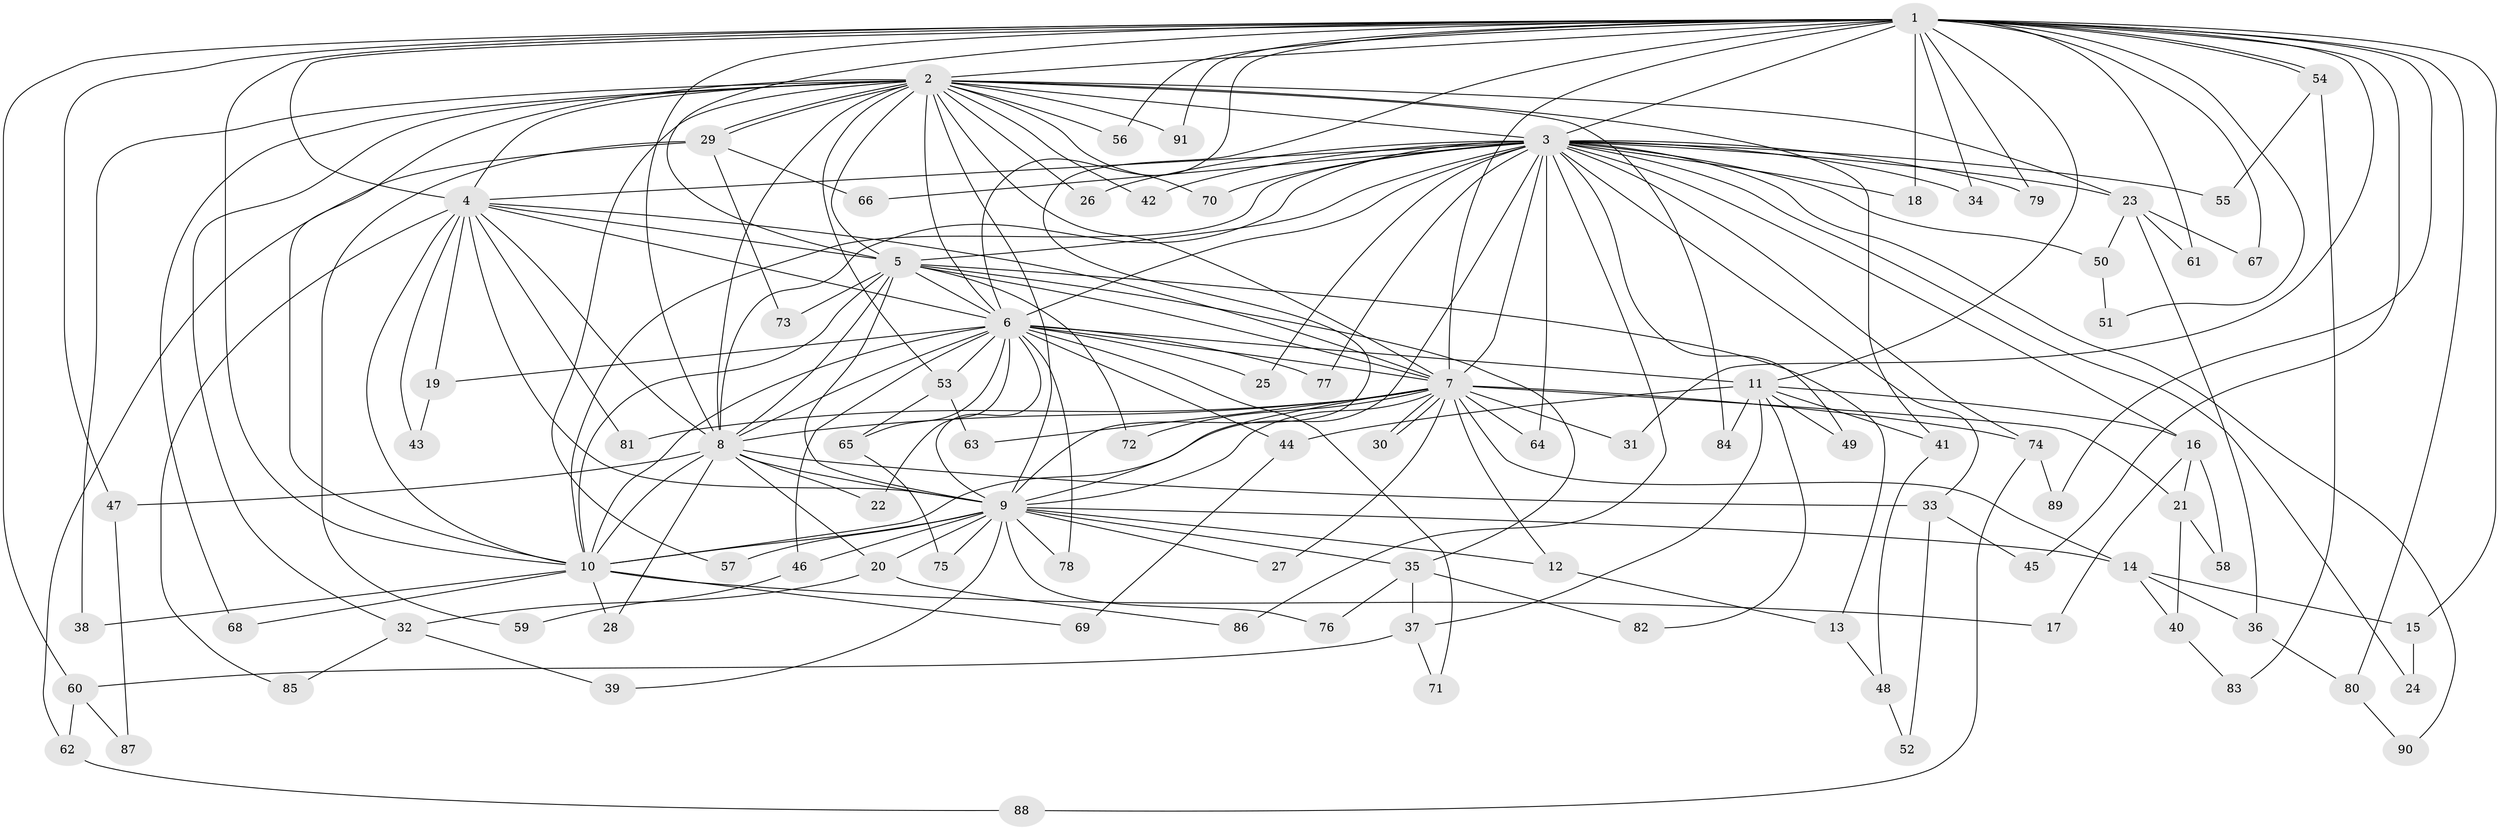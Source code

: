 // coarse degree distribution, {19: 0.03636363636363636, 18: 0.01818181818181818, 7: 0.01818181818181818, 16: 0.01818181818181818, 22: 0.01818181818181818, 9: 0.05454545454545454, 3: 0.2, 2: 0.4909090909090909, 4: 0.09090909090909091, 5: 0.01818181818181818, 1: 0.03636363636363636}
// Generated by graph-tools (version 1.1) at 2025/49/03/04/25 22:49:54]
// undirected, 91 vertices, 207 edges
graph export_dot {
  node [color=gray90,style=filled];
  1;
  2;
  3;
  4;
  5;
  6;
  7;
  8;
  9;
  10;
  11;
  12;
  13;
  14;
  15;
  16;
  17;
  18;
  19;
  20;
  21;
  22;
  23;
  24;
  25;
  26;
  27;
  28;
  29;
  30;
  31;
  32;
  33;
  34;
  35;
  36;
  37;
  38;
  39;
  40;
  41;
  42;
  43;
  44;
  45;
  46;
  47;
  48;
  49;
  50;
  51;
  52;
  53;
  54;
  55;
  56;
  57;
  58;
  59;
  60;
  61;
  62;
  63;
  64;
  65;
  66;
  67;
  68;
  69;
  70;
  71;
  72;
  73;
  74;
  75;
  76;
  77;
  78;
  79;
  80;
  81;
  82;
  83;
  84;
  85;
  86;
  87;
  88;
  89;
  90;
  91;
  1 -- 2;
  1 -- 3;
  1 -- 4;
  1 -- 5;
  1 -- 6;
  1 -- 7;
  1 -- 8;
  1 -- 9;
  1 -- 10;
  1 -- 11;
  1 -- 15;
  1 -- 18;
  1 -- 31;
  1 -- 34;
  1 -- 45;
  1 -- 47;
  1 -- 51;
  1 -- 54;
  1 -- 54;
  1 -- 56;
  1 -- 60;
  1 -- 61;
  1 -- 67;
  1 -- 79;
  1 -- 80;
  1 -- 89;
  1 -- 91;
  2 -- 3;
  2 -- 4;
  2 -- 5;
  2 -- 6;
  2 -- 7;
  2 -- 8;
  2 -- 9;
  2 -- 10;
  2 -- 23;
  2 -- 26;
  2 -- 29;
  2 -- 29;
  2 -- 32;
  2 -- 38;
  2 -- 41;
  2 -- 42;
  2 -- 53;
  2 -- 56;
  2 -- 57;
  2 -- 68;
  2 -- 70;
  2 -- 84;
  2 -- 91;
  3 -- 4;
  3 -- 5;
  3 -- 6;
  3 -- 7;
  3 -- 8;
  3 -- 9;
  3 -- 10;
  3 -- 16;
  3 -- 18;
  3 -- 23;
  3 -- 24;
  3 -- 25;
  3 -- 26;
  3 -- 33;
  3 -- 34;
  3 -- 42;
  3 -- 49;
  3 -- 50;
  3 -- 55;
  3 -- 64;
  3 -- 66;
  3 -- 70;
  3 -- 74;
  3 -- 77;
  3 -- 79;
  3 -- 86;
  3 -- 90;
  4 -- 5;
  4 -- 6;
  4 -- 7;
  4 -- 8;
  4 -- 9;
  4 -- 10;
  4 -- 19;
  4 -- 43;
  4 -- 81;
  4 -- 85;
  5 -- 6;
  5 -- 7;
  5 -- 8;
  5 -- 9;
  5 -- 10;
  5 -- 13;
  5 -- 35;
  5 -- 72;
  5 -- 73;
  6 -- 7;
  6 -- 8;
  6 -- 9;
  6 -- 10;
  6 -- 11;
  6 -- 19;
  6 -- 22;
  6 -- 25;
  6 -- 44;
  6 -- 46;
  6 -- 53;
  6 -- 65;
  6 -- 71;
  6 -- 77;
  6 -- 78;
  7 -- 8;
  7 -- 9;
  7 -- 10;
  7 -- 12;
  7 -- 14;
  7 -- 21;
  7 -- 27;
  7 -- 30;
  7 -- 30;
  7 -- 31;
  7 -- 63;
  7 -- 64;
  7 -- 72;
  7 -- 74;
  7 -- 81;
  8 -- 9;
  8 -- 10;
  8 -- 20;
  8 -- 22;
  8 -- 28;
  8 -- 33;
  8 -- 47;
  9 -- 10;
  9 -- 12;
  9 -- 14;
  9 -- 20;
  9 -- 27;
  9 -- 35;
  9 -- 39;
  9 -- 46;
  9 -- 57;
  9 -- 75;
  9 -- 76;
  9 -- 78;
  10 -- 17;
  10 -- 28;
  10 -- 38;
  10 -- 68;
  10 -- 69;
  11 -- 16;
  11 -- 37;
  11 -- 41;
  11 -- 44;
  11 -- 49;
  11 -- 82;
  11 -- 84;
  12 -- 13;
  13 -- 48;
  14 -- 15;
  14 -- 36;
  14 -- 40;
  15 -- 24;
  16 -- 17;
  16 -- 21;
  16 -- 58;
  19 -- 43;
  20 -- 32;
  20 -- 86;
  21 -- 40;
  21 -- 58;
  23 -- 36;
  23 -- 50;
  23 -- 61;
  23 -- 67;
  29 -- 59;
  29 -- 62;
  29 -- 66;
  29 -- 73;
  32 -- 39;
  32 -- 85;
  33 -- 45;
  33 -- 52;
  35 -- 37;
  35 -- 76;
  35 -- 82;
  36 -- 80;
  37 -- 60;
  37 -- 71;
  40 -- 83;
  41 -- 48;
  44 -- 69;
  46 -- 59;
  47 -- 87;
  48 -- 52;
  50 -- 51;
  53 -- 63;
  53 -- 65;
  54 -- 55;
  54 -- 83;
  60 -- 62;
  60 -- 87;
  62 -- 88;
  65 -- 75;
  74 -- 88;
  74 -- 89;
  80 -- 90;
}
